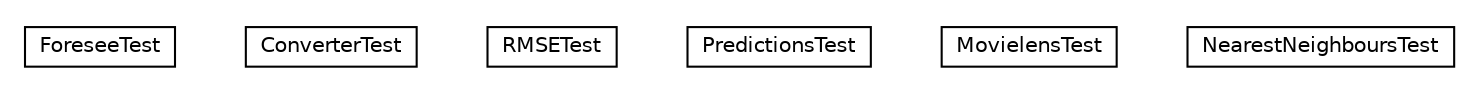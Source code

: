 #!/usr/local/bin/dot
#
# Class diagram 
# Generated by UMLGraph version 5.2 (http://www.umlgraph.org/)
#

digraph G {
	edge [fontname="Helvetica",fontsize=10,labelfontname="Helvetica",labelfontsize=10];
	node [fontname="Helvetica",fontsize=10,shape=plaintext];
	nodesep=0.25;
	ranksep=0.5;
	// it.unica.foresee.tests.ForeseeTest
	c488 [label=<<table title="it.unica.foresee.tests.ForeseeTest" border="0" cellborder="1" cellspacing="0" cellpadding="2" port="p" href="./ForeseeTest.html">
		<tr><td><table border="0" cellspacing="0" cellpadding="1">
<tr><td align="center" balign="center"> ForeseeTest </td></tr>
		</table></td></tr>
		</table>>, fontname="Helvetica", fontcolor="black", fontsize=10.0];
	// it.unica.foresee.tests.ConverterTest
	c489 [label=<<table title="it.unica.foresee.tests.ConverterTest" border="0" cellborder="1" cellspacing="0" cellpadding="2" port="p" href="./ConverterTest.html">
		<tr><td><table border="0" cellspacing="0" cellpadding="1">
<tr><td align="center" balign="center"> ConverterTest </td></tr>
		</table></td></tr>
		</table>>, fontname="Helvetica", fontcolor="black", fontsize=10.0];
	// it.unica.foresee.tests.RMSETest
	c490 [label=<<table title="it.unica.foresee.tests.RMSETest" border="0" cellborder="1" cellspacing="0" cellpadding="2" port="p" href="./RMSETest.html">
		<tr><td><table border="0" cellspacing="0" cellpadding="1">
<tr><td align="center" balign="center"> RMSETest </td></tr>
		</table></td></tr>
		</table>>, fontname="Helvetica", fontcolor="black", fontsize=10.0];
	// it.unica.foresee.tests.PredictionsTest
	c491 [label=<<table title="it.unica.foresee.tests.PredictionsTest" border="0" cellborder="1" cellspacing="0" cellpadding="2" port="p" href="./PredictionsTest.html">
		<tr><td><table border="0" cellspacing="0" cellpadding="1">
<tr><td align="center" balign="center"> PredictionsTest </td></tr>
		</table></td></tr>
		</table>>, fontname="Helvetica", fontcolor="black", fontsize=10.0];
	// it.unica.foresee.tests.MovielensTest
	c492 [label=<<table title="it.unica.foresee.tests.MovielensTest" border="0" cellborder="1" cellspacing="0" cellpadding="2" port="p" href="./MovielensTest.html">
		<tr><td><table border="0" cellspacing="0" cellpadding="1">
<tr><td align="center" balign="center"> MovielensTest </td></tr>
		</table></td></tr>
		</table>>, fontname="Helvetica", fontcolor="black", fontsize=10.0];
	// it.unica.foresee.tests.NearestNeighboursTest
	c493 [label=<<table title="it.unica.foresee.tests.NearestNeighboursTest" border="0" cellborder="1" cellspacing="0" cellpadding="2" port="p" href="./NearestNeighboursTest.html">
		<tr><td><table border="0" cellspacing="0" cellpadding="1">
<tr><td align="center" balign="center"> NearestNeighboursTest </td></tr>
		</table></td></tr>
		</table>>, fontname="Helvetica", fontcolor="black", fontsize=10.0];
}

